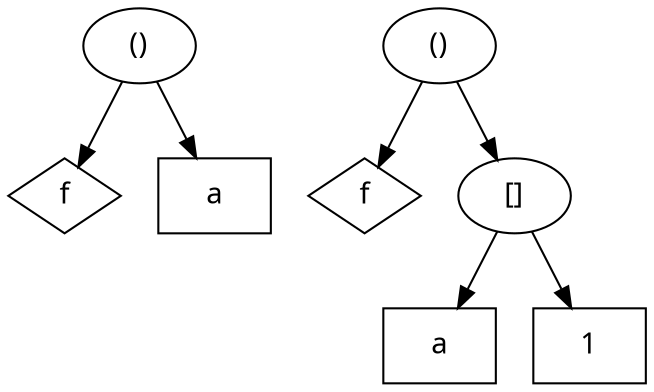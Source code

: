 digraph G {
	node [label="\N"];
	graph [bb="0,0,306,180"];
	{
		graph [bb=""];
		0 [label="()", fontname=Verdana, shape=ellipse, pos="81,162", width="0.75", height="0.5"];
		1 [label=f, fontname=Verdana, shape=diamond, pos="27,90", width="0.75", height="0.5"];
		2 [label=a, fontname=Verdana, shape=box, pos="99,90", width="0.75", height="0.5"];
		0 -> 1 [pos="e,36.008,102.01 68.747,145.66 60.889,135.19 50.629,121.5 42.246,110.33"];
		0 -> 2 [pos="e,94.477,108.09 85.449,144.2 87.425,136.3 89.797,126.81 92.001,118"];
	}
	{
		graph [bb=""];
		3 [label="()", fontname=Verdana, shape=ellipse, pos="189,162", width="0.75", height="0.5"];
		4 [label=f, fontname=Verdana, shape=diamond, pos="171,90", width="0.75", height="0.5"];
		5 [label="[]", fontname=Verdana, shape=ellipse, pos="243,90", width="0.75", height="0.5"];
		6 [label=a, fontname=Verdana, shape=box, pos="207,18", width="0.75", height="0.5"];
		7 [label=1, fontname=Verdana, shape=box, pos="279,18", width="0.75", height="0.5"];
		3 -> 4 [pos="e,174.91,105.64 184.55,144.2 182.38,135.52 179.73,124.91 177.35,115.4"];
		3 -> 5 [pos="e,230.8,106.27 201.25,145.66 208.16,136.46 216.92,124.78 224.63,114.5"];
		5 -> 6 [pos="e,216.01,36.021 234.29,72.571 230.18,64.354 225.18,54.361 220.59,45.182"];
		5 -> 7 [pos="e,269.99,36.021 251.71,72.571 255.82,64.354 260.82,54.361 265.41,45.182"];
	}
}
